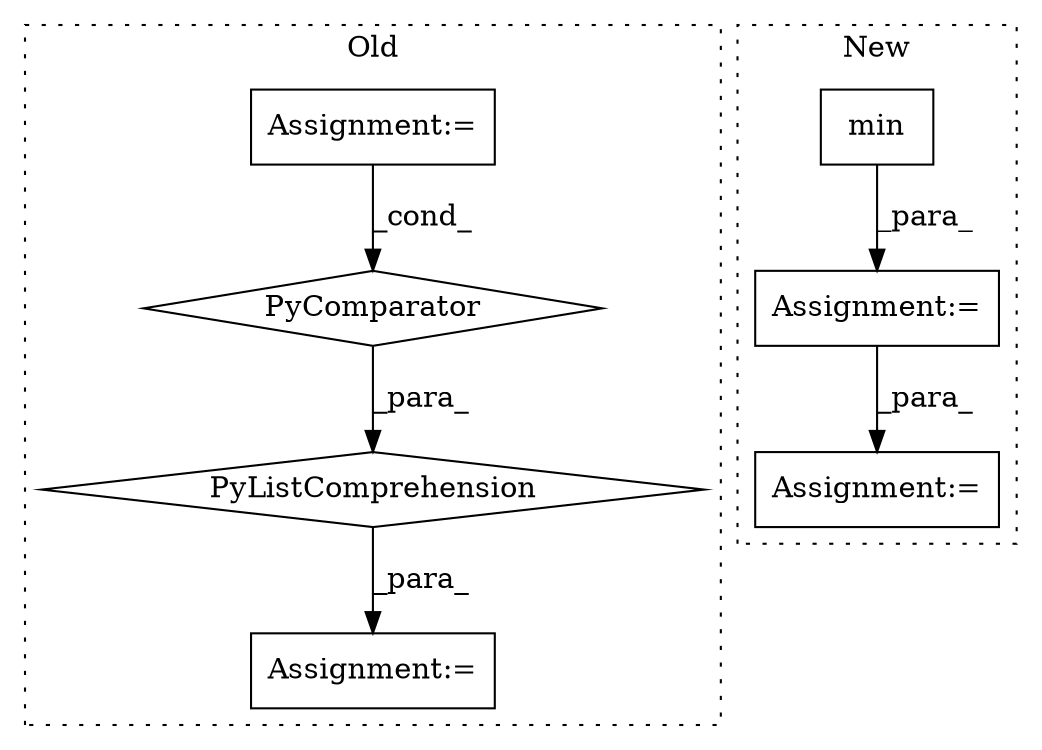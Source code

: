 digraph G {
subgraph cluster0 {
1 [label="PyComparator" a="113" s="1246" l="24" shape="diamond"];
4 [label="Assignment:=" a="7" s="1246" l="24" shape="box"];
5 [label="PyListComprehension" a="109" s="1174" l="104" shape="diamond"];
6 [label="Assignment:=" a="7" s="1156" l="1" shape="box"];
label = "Old";
style="dotted";
}
subgraph cluster1 {
2 [label="min" a="32" s="1105,1144" l="4,1" shape="box"];
3 [label="Assignment:=" a="7" s="1159" l="6" shape="box"];
7 [label="Assignment:=" a="7" s="1104" l="1" shape="box"];
label = "New";
style="dotted";
}
1 -> 5 [label="_para_"];
2 -> 7 [label="_para_"];
4 -> 1 [label="_cond_"];
5 -> 6 [label="_para_"];
7 -> 3 [label="_para_"];
}